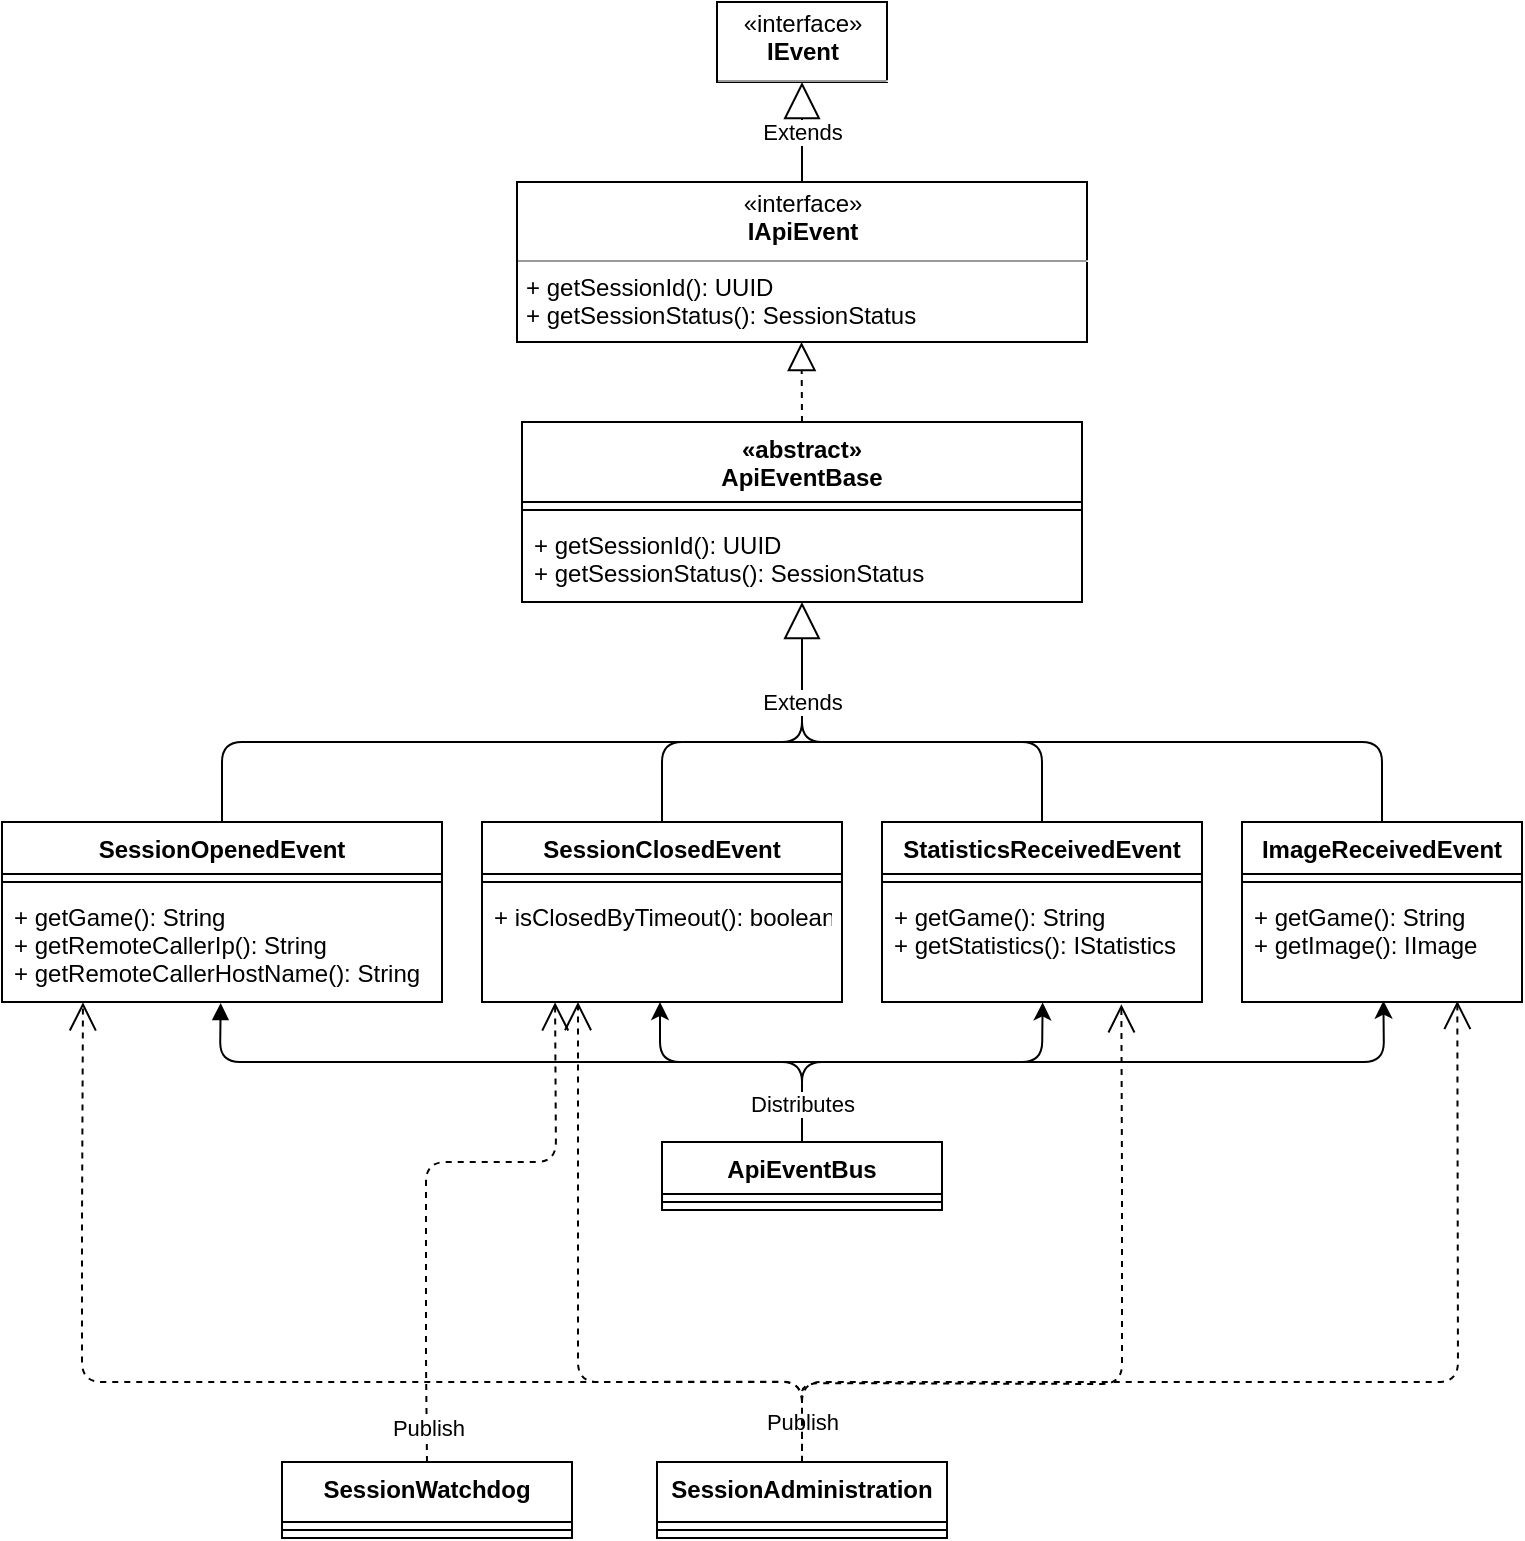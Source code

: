 <mxfile version="14.6.13" type="device"><diagram id="C5RBs43oDa-KdzZeNtuy" name="Page-1"><mxGraphModel dx="982" dy="1737" grid="1" gridSize="10" guides="1" tooltips="1" connect="1" arrows="1" fold="1" page="1" pageScale="1" pageWidth="827" pageHeight="1169" math="0" shadow="0"><root><mxCell id="WIyWlLk6GJQsqaUBKTNV-0"/><mxCell id="WIyWlLk6GJQsqaUBKTNV-1" parent="WIyWlLk6GJQsqaUBKTNV-0"/><mxCell id="U4LE0R5DrhEQhPCCZiS1-47" value="«abstract»&#10;ApiEventBase" style="swimlane;fontStyle=1;align=center;verticalAlign=top;childLayout=stackLayout;horizontal=1;startSize=40;horizontalStack=0;resizeParent=1;resizeParentMax=0;resizeLast=0;collapsible=1;marginBottom=0;" parent="WIyWlLk6GJQsqaUBKTNV-1" vertex="1"><mxGeometry x="380" y="-840" width="280" height="90" as="geometry"/></mxCell><mxCell id="U4LE0R5DrhEQhPCCZiS1-49" value="" style="line;strokeWidth=1;fillColor=none;align=left;verticalAlign=middle;spacingTop=-1;spacingLeft=3;spacingRight=3;rotatable=0;labelPosition=right;points=[];portConstraint=eastwest;" parent="U4LE0R5DrhEQhPCCZiS1-47" vertex="1"><mxGeometry y="40" width="280" height="8" as="geometry"/></mxCell><mxCell id="U4LE0R5DrhEQhPCCZiS1-50" value="+ getSessionId(): UUID&#10;+ getSessionStatus(): SessionStatus" style="text;strokeColor=none;fillColor=none;align=left;verticalAlign=top;spacingLeft=4;spacingRight=4;overflow=hidden;rotatable=0;points=[[0,0.5],[1,0.5]];portConstraint=eastwest;" parent="U4LE0R5DrhEQhPCCZiS1-47" vertex="1"><mxGeometry y="48" width="280" height="42" as="geometry"/></mxCell><mxCell id="U4LE0R5DrhEQhPCCZiS1-52" value="&lt;p style=&quot;margin: 0px ; margin-top: 4px ; text-align: center&quot;&gt;«interface»&lt;br&gt;&lt;b&gt;IApiEvent&lt;/b&gt;&lt;br&gt;&lt;/p&gt;&lt;hr size=&quot;1&quot;&gt;&lt;p style=&quot;margin: 0px ; margin-left: 4px&quot;&gt;+ getSessionId(): UUID&lt;br&gt;&lt;/p&gt;&lt;p style=&quot;margin: 0px ; margin-left: 4px&quot;&gt;+ getSessionStatus(): SessionStatus&lt;/p&gt;" style="verticalAlign=top;align=left;overflow=fill;fontSize=12;fontFamily=Helvetica;html=1;" parent="WIyWlLk6GJQsqaUBKTNV-1" vertex="1"><mxGeometry x="377.5" y="-960" width="285" height="80" as="geometry"/></mxCell><mxCell id="U4LE0R5DrhEQhPCCZiS1-59" value="ImageReceivedEvent" style="swimlane;fontStyle=1;align=center;verticalAlign=top;childLayout=stackLayout;horizontal=1;startSize=26;horizontalStack=0;resizeParent=1;resizeParentMax=0;resizeLast=0;collapsible=1;marginBottom=0;" parent="WIyWlLk6GJQsqaUBKTNV-1" vertex="1"><mxGeometry x="740" y="-640" width="140" height="90" as="geometry"/></mxCell><mxCell id="U4LE0R5DrhEQhPCCZiS1-61" value="" style="line;strokeWidth=1;fillColor=none;align=left;verticalAlign=middle;spacingTop=-1;spacingLeft=3;spacingRight=3;rotatable=0;labelPosition=right;points=[];portConstraint=eastwest;" parent="U4LE0R5DrhEQhPCCZiS1-59" vertex="1"><mxGeometry y="26" width="140" height="8" as="geometry"/></mxCell><mxCell id="U4LE0R5DrhEQhPCCZiS1-62" value="+ getGame(): String&#10;+ getImage(): IImage" style="text;strokeColor=none;fillColor=none;align=left;verticalAlign=top;spacingLeft=4;spacingRight=4;overflow=hidden;rotatable=0;points=[[0,0.5],[1,0.5]];portConstraint=eastwest;" parent="U4LE0R5DrhEQhPCCZiS1-59" vertex="1"><mxGeometry y="34" width="140" height="56" as="geometry"/></mxCell><mxCell id="U4LE0R5DrhEQhPCCZiS1-63" value="StatisticsReceivedEvent" style="swimlane;fontStyle=1;align=center;verticalAlign=top;childLayout=stackLayout;horizontal=1;startSize=26;horizontalStack=0;resizeParent=1;resizeParentMax=0;resizeLast=0;collapsible=1;marginBottom=0;" parent="WIyWlLk6GJQsqaUBKTNV-1" vertex="1"><mxGeometry x="560" y="-640" width="160" height="90" as="geometry"/></mxCell><mxCell id="U4LE0R5DrhEQhPCCZiS1-64" value="" style="line;strokeWidth=1;fillColor=none;align=left;verticalAlign=middle;spacingTop=-1;spacingLeft=3;spacingRight=3;rotatable=0;labelPosition=right;points=[];portConstraint=eastwest;" parent="U4LE0R5DrhEQhPCCZiS1-63" vertex="1"><mxGeometry y="26" width="160" height="8" as="geometry"/></mxCell><mxCell id="U4LE0R5DrhEQhPCCZiS1-65" value="+ getGame(): String&#10;+ getStatistics(): IStatistics" style="text;strokeColor=none;fillColor=none;align=left;verticalAlign=top;spacingLeft=4;spacingRight=4;overflow=hidden;rotatable=0;points=[[0,0.5],[1,0.5]];portConstraint=eastwest;" parent="U4LE0R5DrhEQhPCCZiS1-63" vertex="1"><mxGeometry y="34" width="160" height="56" as="geometry"/></mxCell><mxCell id="U4LE0R5DrhEQhPCCZiS1-66" value="SessionOpenedEvent" style="swimlane;fontStyle=1;align=center;verticalAlign=top;childLayout=stackLayout;horizontal=1;startSize=26;horizontalStack=0;resizeParent=1;resizeParentMax=0;resizeLast=0;collapsible=1;marginBottom=0;" parent="WIyWlLk6GJQsqaUBKTNV-1" vertex="1"><mxGeometry x="120" y="-640" width="220" height="90" as="geometry"/></mxCell><mxCell id="U4LE0R5DrhEQhPCCZiS1-67" value="" style="line;strokeWidth=1;fillColor=none;align=left;verticalAlign=middle;spacingTop=-1;spacingLeft=3;spacingRight=3;rotatable=0;labelPosition=right;points=[];portConstraint=eastwest;" parent="U4LE0R5DrhEQhPCCZiS1-66" vertex="1"><mxGeometry y="26" width="220" height="8" as="geometry"/></mxCell><mxCell id="U4LE0R5DrhEQhPCCZiS1-68" value="+ getGame(): String&#10;+ getRemoteCallerIp(): String&#10;+ getRemoteCallerHostName(): String" style="text;strokeColor=none;fillColor=none;align=left;verticalAlign=top;spacingLeft=4;spacingRight=4;overflow=hidden;rotatable=0;points=[[0,0.5],[1,0.5]];portConstraint=eastwest;" parent="U4LE0R5DrhEQhPCCZiS1-66" vertex="1"><mxGeometry y="34" width="220" height="56" as="geometry"/></mxCell><mxCell id="U4LE0R5DrhEQhPCCZiS1-69" value="SessionClosedEvent" style="swimlane;fontStyle=1;align=center;verticalAlign=top;childLayout=stackLayout;horizontal=1;startSize=26;horizontalStack=0;resizeParent=1;resizeParentMax=0;resizeLast=0;collapsible=1;marginBottom=0;" parent="WIyWlLk6GJQsqaUBKTNV-1" vertex="1"><mxGeometry x="360" y="-640" width="180" height="90" as="geometry"/></mxCell><mxCell id="U4LE0R5DrhEQhPCCZiS1-70" value="" style="line;strokeWidth=1;fillColor=none;align=left;verticalAlign=middle;spacingTop=-1;spacingLeft=3;spacingRight=3;rotatable=0;labelPosition=right;points=[];portConstraint=eastwest;" parent="U4LE0R5DrhEQhPCCZiS1-69" vertex="1"><mxGeometry y="26" width="180" height="8" as="geometry"/></mxCell><mxCell id="U4LE0R5DrhEQhPCCZiS1-71" value="+ isClosedByTimeout(): boolean" style="text;strokeColor=none;fillColor=none;align=left;verticalAlign=top;spacingLeft=4;spacingRight=4;overflow=hidden;rotatable=0;points=[[0,0.5],[1,0.5]];portConstraint=eastwest;" parent="U4LE0R5DrhEQhPCCZiS1-69" vertex="1"><mxGeometry y="34" width="180" height="56" as="geometry"/></mxCell><mxCell id="U4LE0R5DrhEQhPCCZiS1-74" value="" style="endArrow=block;endSize=16;endFill=0;html=1;exitX=0.5;exitY=0;exitDx=0;exitDy=0;" parent="WIyWlLk6GJQsqaUBKTNV-1" source="U4LE0R5DrhEQhPCCZiS1-66" edge="1"><mxGeometry x="0.814" y="-10" width="160" relative="1" as="geometry"><mxPoint x="300" y="-719.5" as="sourcePoint"/><mxPoint x="520" y="-750" as="targetPoint"/><Array as="points"><mxPoint x="230" y="-680"/><mxPoint x="520" y="-680"/></Array><mxPoint as="offset"/></mxGeometry></mxCell><mxCell id="U4LE0R5DrhEQhPCCZiS1-77" value="" style="endArrow=none;html=1;exitX=0.5;exitY=0;exitDx=0;exitDy=0;" parent="WIyWlLk6GJQsqaUBKTNV-1" source="U4LE0R5DrhEQhPCCZiS1-69" edge="1"><mxGeometry width="50" height="50" relative="1" as="geometry"><mxPoint x="430" y="-570" as="sourcePoint"/><mxPoint x="520" y="-680" as="targetPoint"/><Array as="points"><mxPoint x="450" y="-680"/></Array></mxGeometry></mxCell><mxCell id="U4LE0R5DrhEQhPCCZiS1-78" value="" style="endArrow=none;html=1;exitX=0.5;exitY=0;exitDx=0;exitDy=0;" parent="WIyWlLk6GJQsqaUBKTNV-1" source="U4LE0R5DrhEQhPCCZiS1-63" edge="1"><mxGeometry width="50" height="50" relative="1" as="geometry"><mxPoint x="460" y="-630" as="sourcePoint"/><mxPoint x="510" y="-680" as="targetPoint"/><Array as="points"><mxPoint x="640" y="-680"/></Array></mxGeometry></mxCell><mxCell id="U4LE0R5DrhEQhPCCZiS1-81" value="" style="endArrow=none;html=1;exitX=0.5;exitY=0;exitDx=0;exitDy=0;" parent="WIyWlLk6GJQsqaUBKTNV-1" source="U4LE0R5DrhEQhPCCZiS1-59" edge="1"><mxGeometry width="50" height="50" relative="1" as="geometry"><mxPoint x="540" y="-680" as="sourcePoint"/><mxPoint x="520" y="-710" as="targetPoint"/><Array as="points"><mxPoint x="810" y="-680"/><mxPoint x="520" y="-680"/></Array></mxGeometry></mxCell><mxCell id="U4LE0R5DrhEQhPCCZiS1-100" value="Extends" style="edgeLabel;html=1;align=center;verticalAlign=middle;resizable=0;points=[];" parent="U4LE0R5DrhEQhPCCZiS1-81" vertex="1" connectable="0"><mxGeometry x="0.946" y="-1" relative="1" as="geometry"><mxPoint x="-1" as="offset"/></mxGeometry></mxCell><mxCell id="U4LE0R5DrhEQhPCCZiS1-92" value="ApiEventBus" style="swimlane;fontStyle=1;align=center;verticalAlign=top;childLayout=stackLayout;horizontal=1;startSize=26;horizontalStack=0;resizeParent=1;resizeParentMax=0;resizeLast=0;collapsible=1;marginBottom=0;" parent="WIyWlLk6GJQsqaUBKTNV-1" vertex="1"><mxGeometry x="450" y="-480" width="140" height="34" as="geometry"/></mxCell><mxCell id="U4LE0R5DrhEQhPCCZiS1-94" value="" style="line;strokeWidth=1;fillColor=none;align=left;verticalAlign=middle;spacingTop=-1;spacingLeft=3;spacingRight=3;rotatable=0;labelPosition=right;points=[];portConstraint=eastwest;" parent="U4LE0R5DrhEQhPCCZiS1-92" vertex="1"><mxGeometry y="26" width="140" height="8" as="geometry"/></mxCell><mxCell id="U4LE0R5DrhEQhPCCZiS1-96" value="" style="html=1;verticalAlign=bottom;endArrow=block;entryX=0.497;entryY=1.009;entryDx=0;entryDy=0;entryPerimeter=0;exitX=0.5;exitY=0;exitDx=0;exitDy=0;" parent="WIyWlLk6GJQsqaUBKTNV-1" source="U4LE0R5DrhEQhPCCZiS1-92" target="U4LE0R5DrhEQhPCCZiS1-68" edge="1"><mxGeometry x="-0.782" y="-22" width="80" relative="1" as="geometry"><mxPoint x="540" y="-470" as="sourcePoint"/><mxPoint x="620" y="-470" as="targetPoint"/><Array as="points"><mxPoint x="520" y="-520"/><mxPoint x="229" y="-520"/></Array><mxPoint x="10" y="2" as="offset"/></mxGeometry></mxCell><mxCell id="U4LE0R5DrhEQhPCCZiS1-97" value="" style="endArrow=classic;html=1;" parent="WIyWlLk6GJQsqaUBKTNV-1" edge="1"><mxGeometry width="50" height="50" relative="1" as="geometry"><mxPoint x="510" y="-520" as="sourcePoint"/><mxPoint x="449" y="-550" as="targetPoint"/><Array as="points"><mxPoint x="449" y="-520"/></Array></mxGeometry></mxCell><mxCell id="U4LE0R5DrhEQhPCCZiS1-98" value="" style="endArrow=classic;html=1;entryX=0.502;entryY=1.004;entryDx=0;entryDy=0;entryPerimeter=0;" parent="WIyWlLk6GJQsqaUBKTNV-1" target="U4LE0R5DrhEQhPCCZiS1-65" edge="1"><mxGeometry width="50" height="50" relative="1" as="geometry"><mxPoint x="510" y="-520" as="sourcePoint"/><mxPoint x="660" y="-550" as="targetPoint"/><Array as="points"><mxPoint x="640" y="-520"/></Array></mxGeometry></mxCell><mxCell id="U4LE0R5DrhEQhPCCZiS1-99" value="" style="endArrow=classic;html=1;entryX=0.505;entryY=0.988;entryDx=0;entryDy=0;entryPerimeter=0;" parent="WIyWlLk6GJQsqaUBKTNV-1" target="U4LE0R5DrhEQhPCCZiS1-62" edge="1"><mxGeometry width="50" height="50" relative="1" as="geometry"><mxPoint x="520" y="-480" as="sourcePoint"/><mxPoint x="639.36" y="-566" as="targetPoint"/><Array as="points"><mxPoint x="520" y="-520"/><mxPoint x="811" y="-520"/></Array></mxGeometry></mxCell><mxCell id="U4LE0R5DrhEQhPCCZiS1-101" value="Distributes" style="edgeLabel;html=1;align=center;verticalAlign=middle;resizable=0;points=[];" parent="U4LE0R5DrhEQhPCCZiS1-99" vertex="1" connectable="0"><mxGeometry x="-0.928" y="1" relative="1" as="geometry"><mxPoint x="1" y="-6" as="offset"/></mxGeometry></mxCell><mxCell id="U4LE0R5DrhEQhPCCZiS1-104" value="SessionAdministration" style="swimlane;fontStyle=1;align=center;verticalAlign=top;childLayout=stackLayout;horizontal=1;startSize=30;horizontalStack=0;resizeParent=1;resizeParentMax=0;resizeLast=0;collapsible=1;marginBottom=0;" parent="WIyWlLk6GJQsqaUBKTNV-1" vertex="1"><mxGeometry x="447.5" y="-320" width="145" height="38" as="geometry"/></mxCell><mxCell id="U4LE0R5DrhEQhPCCZiS1-105" value="" style="line;strokeWidth=1;fillColor=none;align=left;verticalAlign=middle;spacingTop=-1;spacingLeft=3;spacingRight=3;rotatable=0;labelPosition=right;points=[];portConstraint=eastwest;" parent="U4LE0R5DrhEQhPCCZiS1-104" vertex="1"><mxGeometry y="30" width="145" height="8" as="geometry"/></mxCell><mxCell id="U4LE0R5DrhEQhPCCZiS1-110" value="" style="endArrow=open;endSize=12;dashed=1;html=1;entryX=0.184;entryY=1.003;entryDx=0;entryDy=0;entryPerimeter=0;exitX=0.5;exitY=0;exitDx=0;exitDy=0;" parent="WIyWlLk6GJQsqaUBKTNV-1" source="U4LE0R5DrhEQhPCCZiS1-104" target="U4LE0R5DrhEQhPCCZiS1-68" edge="1"><mxGeometry x="-0.785" y="60" width="160" relative="1" as="geometry"><mxPoint x="370" y="-330" as="sourcePoint"/><mxPoint x="190" y="-510" as="targetPoint"/><Array as="points"><mxPoint x="520" y="-360"/><mxPoint x="160" y="-360"/><mxPoint x="160" y="-440"/></Array><mxPoint as="offset"/></mxGeometry></mxCell><mxCell id="N5VIc5h4jKDnOZGeBYMB-0" value="&lt;p style=&quot;margin: 0px ; margin-top: 4px ; text-align: center&quot;&gt;«interface»&lt;br&gt;&lt;b&gt;IEvent&lt;/b&gt;&lt;br&gt;&lt;/p&gt;&lt;hr size=&quot;1&quot;&gt;&lt;p style=&quot;margin: 0px ; margin-left: 4px&quot;&gt;&lt;br&gt;&lt;/p&gt;" style="verticalAlign=top;align=left;overflow=fill;fontSize=12;fontFamily=Helvetica;html=1;" parent="WIyWlLk6GJQsqaUBKTNV-1" vertex="1"><mxGeometry x="477.5" y="-1050" width="85" height="40" as="geometry"/></mxCell><mxCell id="N5VIc5h4jKDnOZGeBYMB-2" value="" style="endArrow=block;dashed=1;endFill=0;endSize=12;html=1;exitX=0.5;exitY=0;exitDx=0;exitDy=0;entryX=0.5;entryY=1;entryDx=0;entryDy=0;" parent="WIyWlLk6GJQsqaUBKTNV-1" source="U4LE0R5DrhEQhPCCZiS1-47" edge="1"><mxGeometry width="160" relative="1" as="geometry"><mxPoint x="519.76" y="-850" as="sourcePoint"/><mxPoint x="519.76" y="-880" as="targetPoint"/></mxGeometry></mxCell><mxCell id="N5VIc5h4jKDnOZGeBYMB-4" value="Extends" style="endArrow=block;endSize=16;endFill=0;html=1;entryX=0.5;entryY=1;entryDx=0;entryDy=0;exitX=0.5;exitY=0;exitDx=0;exitDy=0;" parent="WIyWlLk6GJQsqaUBKTNV-1" source="U4LE0R5DrhEQhPCCZiS1-52" target="N5VIc5h4jKDnOZGeBYMB-0" edge="1"><mxGeometry width="160" relative="1" as="geometry"><mxPoint x="450" y="-730" as="sourcePoint"/><mxPoint x="610" y="-730" as="targetPoint"/></mxGeometry></mxCell><mxCell id="N5VIc5h4jKDnOZGeBYMB-5" value="" style="endArrow=open;endSize=12;dashed=1;html=1;entryX=0.769;entryY=0.99;entryDx=0;entryDy=0;entryPerimeter=0;" parent="WIyWlLk6GJQsqaUBKTNV-1" target="U4LE0R5DrhEQhPCCZiS1-62" edge="1"><mxGeometry x="-0.785" y="60" width="160" relative="1" as="geometry"><mxPoint x="520" y="-320" as="sourcePoint"/><mxPoint x="560.48" y="-530.002" as="targetPoint"/><Array as="points"><mxPoint x="520" y="-360"/><mxPoint x="848" y="-360"/></Array><mxPoint as="offset"/></mxGeometry></mxCell><mxCell id="N5VIc5h4jKDnOZGeBYMB-6" value="" style="endArrow=open;endSize=12;dashed=1;html=1;entryX=0.748;entryY=1.02;entryDx=0;entryDy=0;entryPerimeter=0;" parent="WIyWlLk6GJQsqaUBKTNV-1" target="U4LE0R5DrhEQhPCCZiS1-65" edge="1"><mxGeometry x="-0.785" y="60" width="160" relative="1" as="geometry"><mxPoint x="520" y="-319.44" as="sourcePoint"/><mxPoint x="847.66" y="-550" as="targetPoint"/><Array as="points"><mxPoint x="520" y="-340"/><mxPoint x="520" y="-359.44"/><mxPoint x="680" y="-359"/><mxPoint x="680" y="-460"/></Array><mxPoint as="offset"/></mxGeometry></mxCell><mxCell id="N5VIc5h4jKDnOZGeBYMB-7" value="Publish" style="edgeLabel;html=1;align=center;verticalAlign=middle;resizable=0;points=[];" parent="N5VIc5h4jKDnOZGeBYMB-6" vertex="1" connectable="0"><mxGeometry x="-0.924" relative="1" as="geometry"><mxPoint y="-6" as="offset"/></mxGeometry></mxCell><mxCell id="N5VIc5h4jKDnOZGeBYMB-8" value="" style="endArrow=open;endSize=12;dashed=1;html=1;exitX=0.5;exitY=0;exitDx=0;exitDy=0;" parent="WIyWlLk6GJQsqaUBKTNV-1" edge="1"><mxGeometry x="-0.785" y="60" width="160" relative="1" as="geometry"><mxPoint x="520" y="-320.17" as="sourcePoint"/><mxPoint x="408" y="-550" as="targetPoint"/><Array as="points"><mxPoint x="520" y="-360.17"/><mxPoint x="408" y="-360"/></Array><mxPoint as="offset"/></mxGeometry></mxCell><mxCell id="FD81ogIU2XGNpIqA8I6C-0" value="SessionWatchdog" style="swimlane;fontStyle=1;align=center;verticalAlign=top;childLayout=stackLayout;horizontal=1;startSize=30;horizontalStack=0;resizeParent=1;resizeParentMax=0;resizeLast=0;collapsible=1;marginBottom=0;" vertex="1" parent="WIyWlLk6GJQsqaUBKTNV-1"><mxGeometry x="260" y="-320" width="145" height="38" as="geometry"/></mxCell><mxCell id="FD81ogIU2XGNpIqA8I6C-1" value="" style="line;strokeWidth=1;fillColor=none;align=left;verticalAlign=middle;spacingTop=-1;spacingLeft=3;spacingRight=3;rotatable=0;labelPosition=right;points=[];portConstraint=eastwest;" vertex="1" parent="FD81ogIU2XGNpIqA8I6C-0"><mxGeometry y="30" width="145" height="8" as="geometry"/></mxCell><mxCell id="FD81ogIU2XGNpIqA8I6C-2" value="" style="endArrow=open;endSize=12;dashed=1;html=1;exitX=0.5;exitY=0;exitDx=0;exitDy=0;entryX=0.203;entryY=1.003;entryDx=0;entryDy=0;entryPerimeter=0;" edge="1" parent="WIyWlLk6GJQsqaUBKTNV-1" source="FD81ogIU2XGNpIqA8I6C-0" target="U4LE0R5DrhEQhPCCZiS1-71"><mxGeometry x="-0.785" y="60" width="160" relative="1" as="geometry"><mxPoint x="332" y="-330.17" as="sourcePoint"/><mxPoint x="399" y="-548" as="targetPoint"/><Array as="points"><mxPoint x="332" y="-370"/><mxPoint x="332" y="-470"/><mxPoint x="397" y="-470"/></Array><mxPoint as="offset"/></mxGeometry></mxCell><mxCell id="FD81ogIU2XGNpIqA8I6C-3" value="Publish" style="edgeLabel;html=1;align=center;verticalAlign=middle;resizable=0;points=[];" vertex="1" connectable="0" parent="FD81ogIU2XGNpIqA8I6C-2"><mxGeometry x="-0.881" relative="1" as="geometry"><mxPoint as="offset"/></mxGeometry></mxCell></root></mxGraphModel></diagram></mxfile>